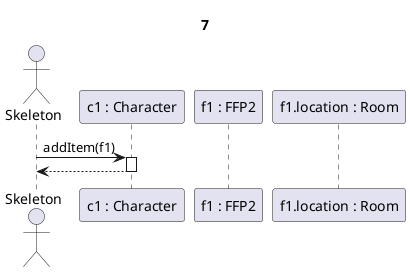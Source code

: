 @startuml Targyfelvéte sikertelen

Title 7

actor Skeleton as s
participant "c1 : Character" as c
participant "f1 : FFP2" as f
participant "f1.location : Room" as r

s->c ++: addItem(f1)

c-->s --:

@enduml